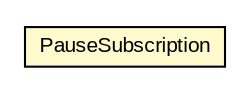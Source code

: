 #!/usr/local/bin/dot
#
# Class diagram 
# Generated by UMLGraph version R5_6-24-gf6e263 (http://www.umlgraph.org/)
#

digraph G {
	edge [fontname="arial",fontsize=10,labelfontname="arial",labelfontsize=10];
	node [fontname="arial",fontsize=10,shape=plaintext];
	nodesep=0.25;
	ranksep=0.5;
	// org.oasis_open.docs.wsn.b_2.PauseSubscription
	c864626 [label=<<table title="org.oasis_open.docs.wsn.b_2.PauseSubscription" border="0" cellborder="1" cellspacing="0" cellpadding="2" port="p" bgcolor="lemonChiffon" href="./PauseSubscription.html">
		<tr><td><table border="0" cellspacing="0" cellpadding="1">
<tr><td align="center" balign="center"> PauseSubscription </td></tr>
		</table></td></tr>
		</table>>, URL="./PauseSubscription.html", fontname="arial", fontcolor="black", fontsize=10.0];
}

